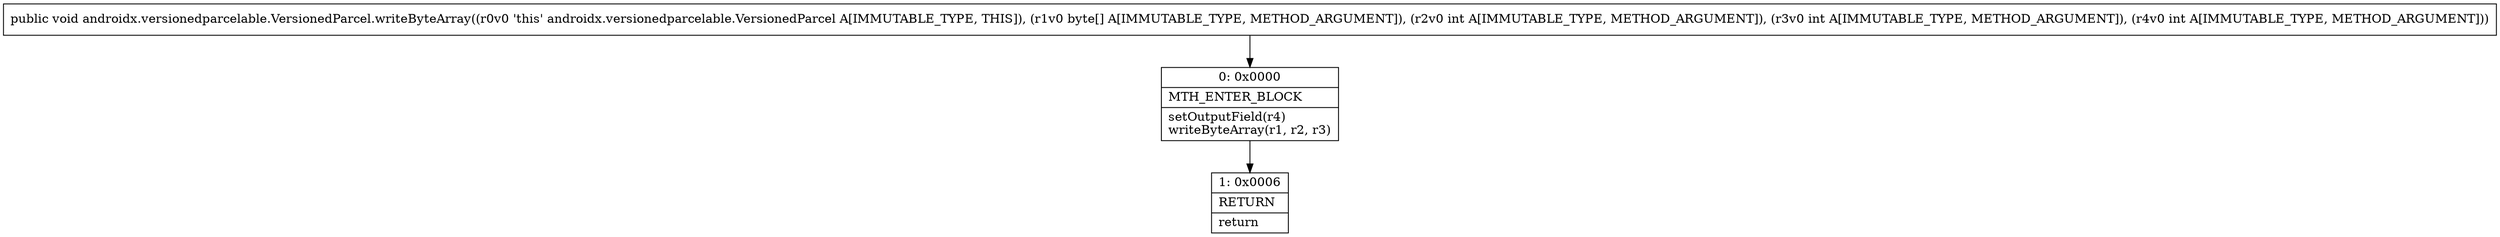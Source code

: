 digraph "CFG forandroidx.versionedparcelable.VersionedParcel.writeByteArray([BIII)V" {
Node_0 [shape=record,label="{0\:\ 0x0000|MTH_ENTER_BLOCK\l|setOutputField(r4)\lwriteByteArray(r1, r2, r3)\l}"];
Node_1 [shape=record,label="{1\:\ 0x0006|RETURN\l|return\l}"];
MethodNode[shape=record,label="{public void androidx.versionedparcelable.VersionedParcel.writeByteArray((r0v0 'this' androidx.versionedparcelable.VersionedParcel A[IMMUTABLE_TYPE, THIS]), (r1v0 byte[] A[IMMUTABLE_TYPE, METHOD_ARGUMENT]), (r2v0 int A[IMMUTABLE_TYPE, METHOD_ARGUMENT]), (r3v0 int A[IMMUTABLE_TYPE, METHOD_ARGUMENT]), (r4v0 int A[IMMUTABLE_TYPE, METHOD_ARGUMENT])) }"];
MethodNode -> Node_0;
Node_0 -> Node_1;
}

